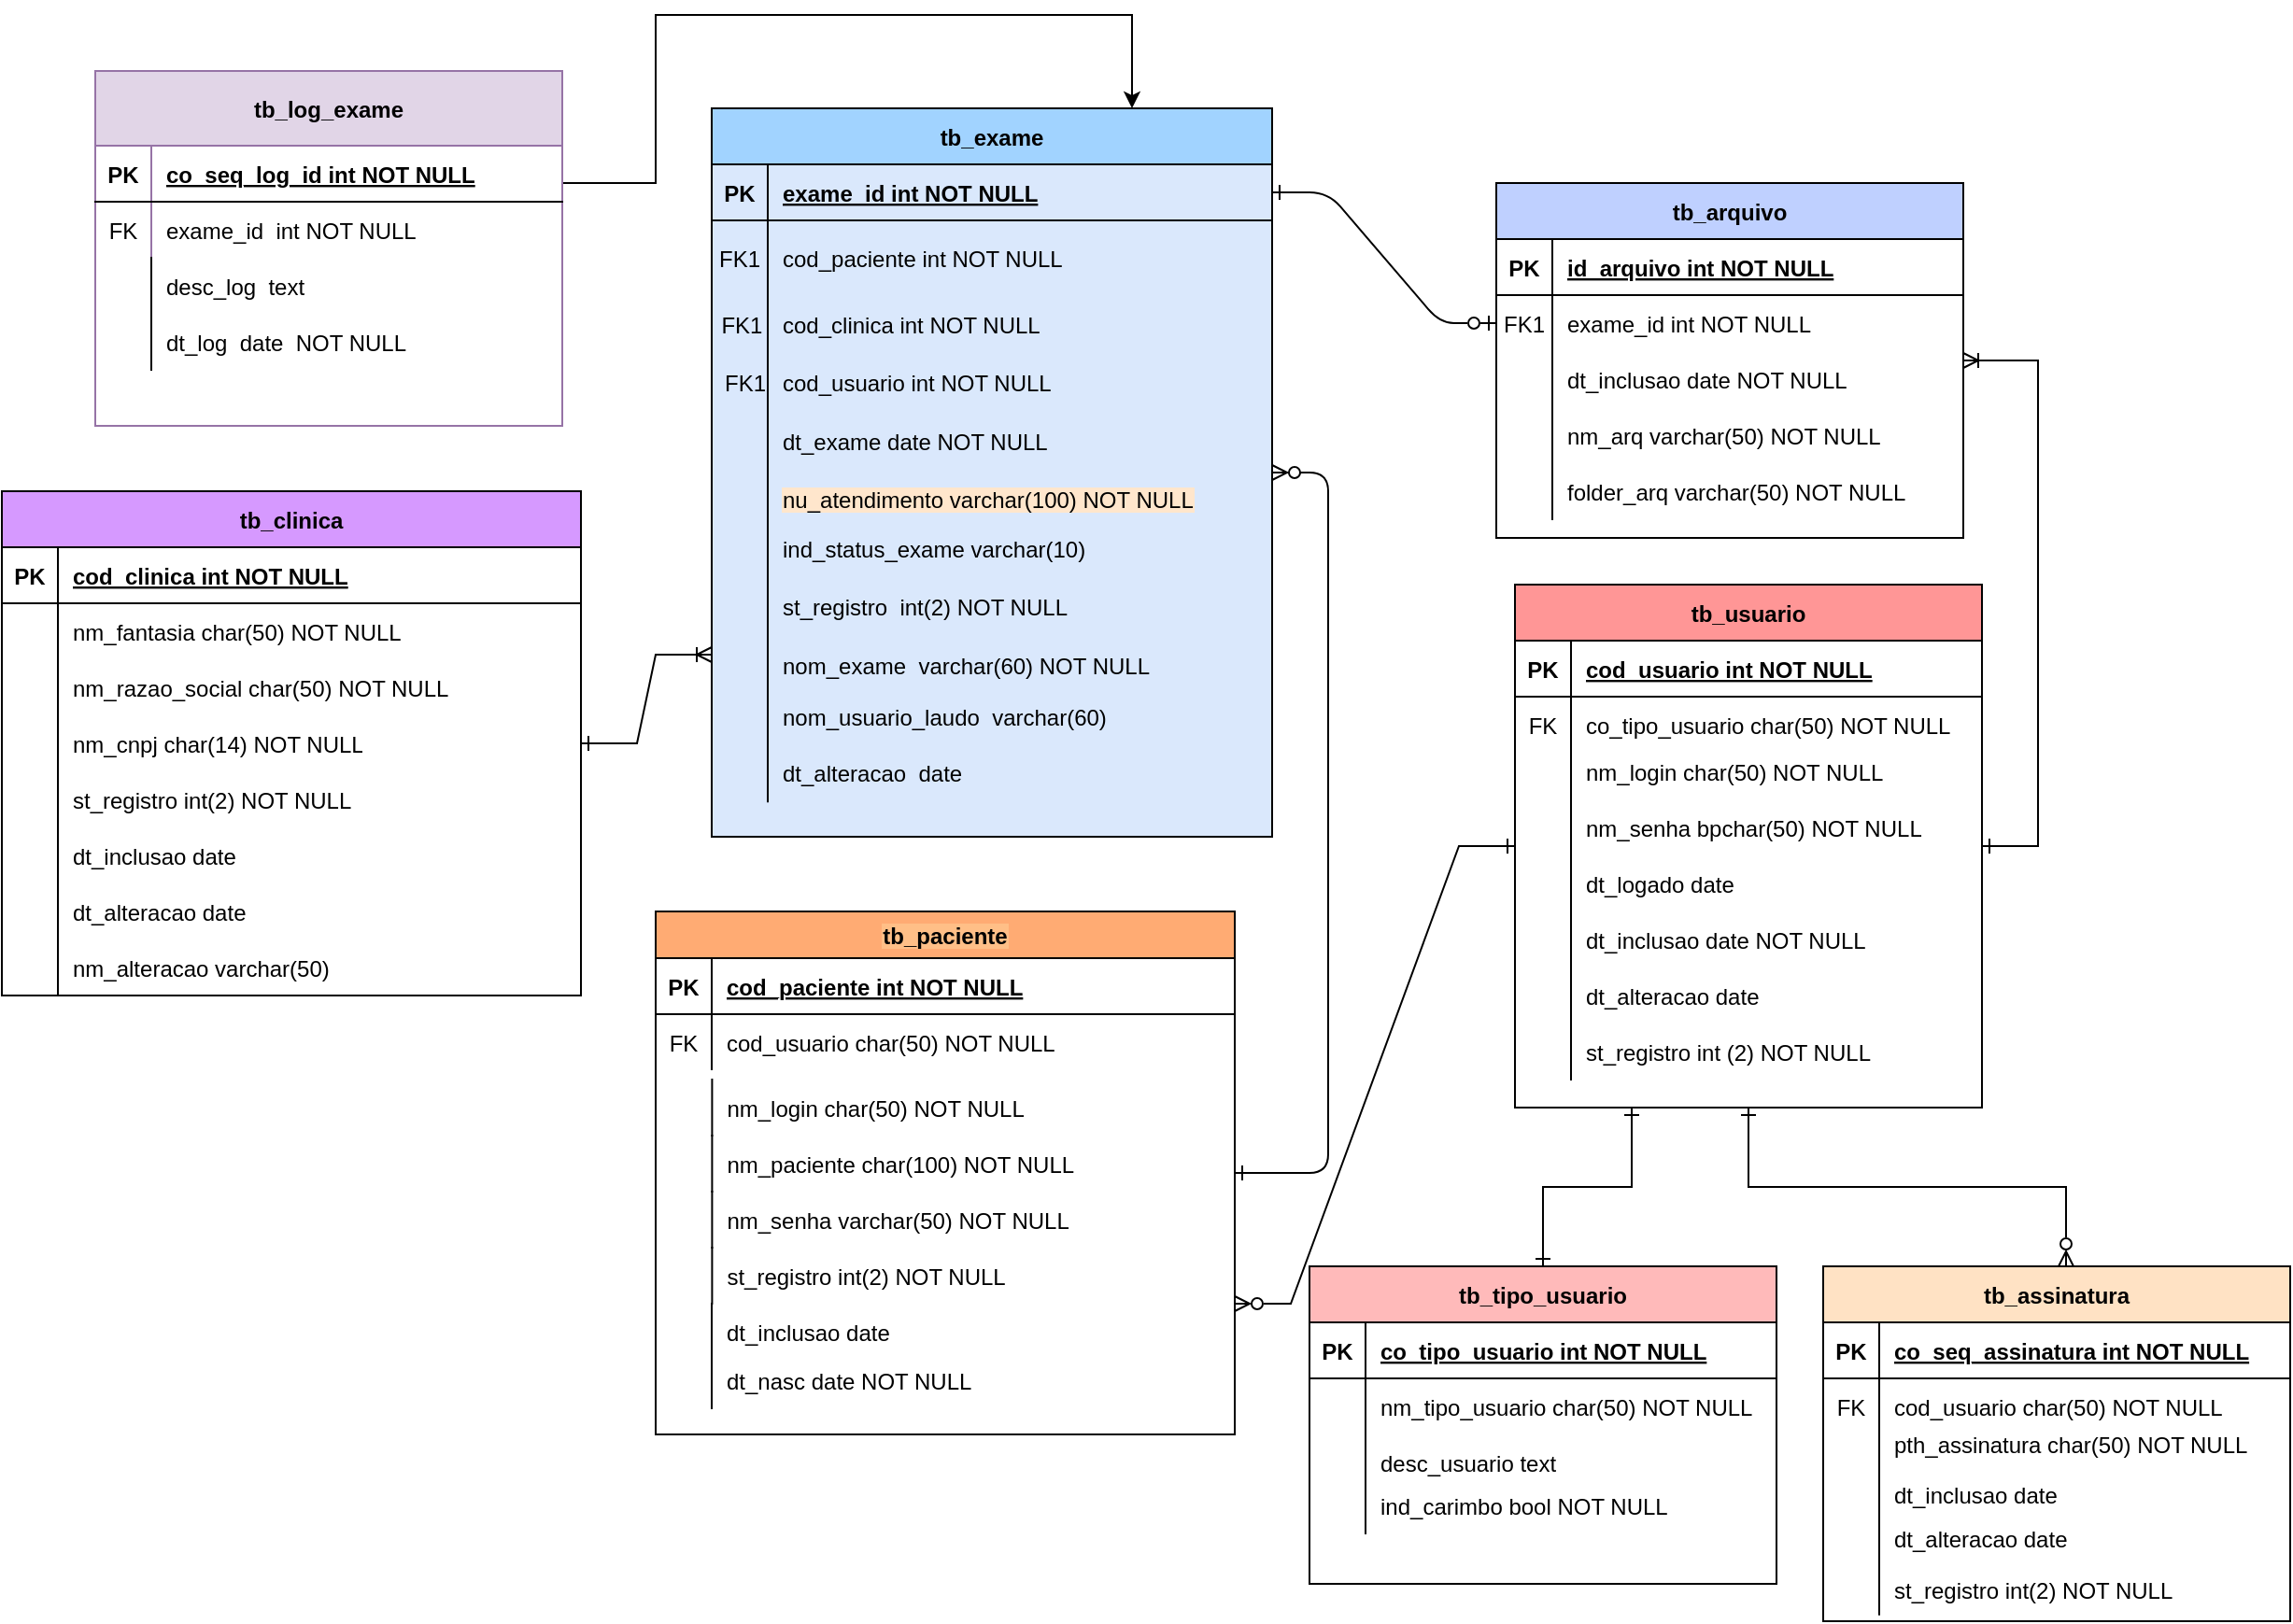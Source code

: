 <mxfile version="21.6.6" type="github">
  <diagram id="R2lEEEUBdFMjLlhIrx00" name="Page-1">
    <mxGraphModel dx="1645" dy="1602" grid="1" gridSize="10" guides="1" tooltips="1" connect="1" arrows="1" fold="1" page="1" pageScale="1" pageWidth="850" pageHeight="1100" math="0" shadow="0" extFonts="Permanent Marker^https://fonts.googleapis.com/css?family=Permanent+Marker">
      <root>
        <mxCell id="0" />
        <mxCell id="1" parent="0" />
        <mxCell id="C-vyLk0tnHw3VtMMgP7b-12" value="" style="edgeStyle=entityRelationEdgeStyle;endArrow=ERzeroToOne;startArrow=ERone;endFill=0;startFill=0;" parent="1" source="C-vyLk0tnHw3VtMMgP7b-3" target="C-vyLk0tnHw3VtMMgP7b-17" edge="1">
          <mxGeometry width="100" height="100" relative="1" as="geometry">
            <mxPoint x="400" y="180" as="sourcePoint" />
            <mxPoint x="460" y="205" as="targetPoint" />
          </mxGeometry>
        </mxCell>
        <mxCell id="cQwE3mgir7CWZ5x__9AR-60" style="edgeStyle=entityRelationEdgeStyle;rounded=0;orthogonalLoop=1;jettySize=auto;html=1;entryX=1;entryY=0.75;entryDx=0;entryDy=0;endArrow=ERzeroToMany;endFill=0;startArrow=ERone;startFill=0;" parent="1" source="cQwE3mgir7CWZ5x__9AR-1" target="C-vyLk0tnHw3VtMMgP7b-23" edge="1">
          <mxGeometry relative="1" as="geometry">
            <Array as="points">
              <mxPoint x="220" y="300" />
              <mxPoint x="240" y="300" />
            </Array>
          </mxGeometry>
        </mxCell>
        <mxCell id="cQwE3mgir7CWZ5x__9AR-61" style="edgeStyle=entityRelationEdgeStyle;rounded=0;orthogonalLoop=1;jettySize=auto;html=1;entryX=1;entryY=0.5;entryDx=0;entryDy=0;startArrow=ERone;startFill=0;endArrow=ERoneToMany;endFill=0;" parent="1" source="cQwE3mgir7CWZ5x__9AR-1" target="C-vyLk0tnHw3VtMMgP7b-13" edge="1">
          <mxGeometry relative="1" as="geometry" />
        </mxCell>
        <mxCell id="cQwE3mgir7CWZ5x__9AR-103" style="edgeStyle=orthogonalEdgeStyle;rounded=0;orthogonalLoop=1;jettySize=auto;html=1;entryX=0.52;entryY=0;entryDx=0;entryDy=0;entryPerimeter=0;endArrow=ERzeroToMany;endFill=0;targetPerimeterSpacing=-1;startArrow=ERone;startFill=0;" parent="1" source="cQwE3mgir7CWZ5x__9AR-1" target="cQwE3mgir7CWZ5x__9AR-52" edge="1">
          <mxGeometry relative="1" as="geometry" />
        </mxCell>
        <mxCell id="cQwE3mgir7CWZ5x__9AR-75" value="" style="group" parent="1" vertex="1" connectable="0">
          <mxGeometry x="-550" y="190" width="330" height="270" as="geometry" />
        </mxCell>
        <mxCell id="cQwE3mgir7CWZ5x__9AR-84" value="" style="group" parent="cQwE3mgir7CWZ5x__9AR-75" vertex="1" connectable="0">
          <mxGeometry y="-275" width="310" height="270" as="geometry" />
        </mxCell>
        <mxCell id="cQwE3mgir7CWZ5x__9AR-85" value="" style="group" parent="cQwE3mgir7CWZ5x__9AR-84" vertex="1" connectable="0">
          <mxGeometry width="310" height="270" as="geometry" />
        </mxCell>
        <mxCell id="cQwE3mgir7CWZ5x__9AR-38" value="tb_clinica" style="shape=table;startSize=30;container=1;collapsible=1;childLayout=tableLayout;fixedRows=1;rowLines=0;fontStyle=1;align=center;resizeLast=1;fillColor=#D699FF;" parent="cQwE3mgir7CWZ5x__9AR-85" vertex="1">
          <mxGeometry width="310" height="270" as="geometry" />
        </mxCell>
        <mxCell id="cQwE3mgir7CWZ5x__9AR-39" value="" style="shape=partialRectangle;collapsible=0;dropTarget=0;pointerEvents=0;fillColor=none;points=[[0,0.5],[1,0.5]];portConstraint=eastwest;top=0;left=0;right=0;bottom=1;" parent="cQwE3mgir7CWZ5x__9AR-38" vertex="1">
          <mxGeometry y="30" width="310" height="30" as="geometry" />
        </mxCell>
        <mxCell id="cQwE3mgir7CWZ5x__9AR-40" value="PK" style="shape=partialRectangle;overflow=hidden;connectable=0;fillColor=none;top=0;left=0;bottom=0;right=0;fontStyle=1;" parent="cQwE3mgir7CWZ5x__9AR-39" vertex="1">
          <mxGeometry width="30" height="30" as="geometry">
            <mxRectangle width="30" height="30" as="alternateBounds" />
          </mxGeometry>
        </mxCell>
        <mxCell id="cQwE3mgir7CWZ5x__9AR-41" value="cod_clinica int NOT NULL " style="shape=partialRectangle;overflow=hidden;connectable=0;fillColor=none;top=0;left=0;bottom=0;right=0;align=left;spacingLeft=6;fontStyle=5;" parent="cQwE3mgir7CWZ5x__9AR-39" vertex="1">
          <mxGeometry x="30" width="280" height="30" as="geometry">
            <mxRectangle width="280" height="30" as="alternateBounds" />
          </mxGeometry>
        </mxCell>
        <mxCell id="cQwE3mgir7CWZ5x__9AR-42" value="" style="shape=partialRectangle;collapsible=0;dropTarget=0;pointerEvents=0;fillColor=none;points=[[0,0.5],[1,0.5]];portConstraint=eastwest;top=0;left=0;right=0;bottom=0;" parent="cQwE3mgir7CWZ5x__9AR-38" vertex="1">
          <mxGeometry y="60" width="310" height="30" as="geometry" />
        </mxCell>
        <mxCell id="cQwE3mgir7CWZ5x__9AR-43" value="" style="shape=partialRectangle;overflow=hidden;connectable=0;fillColor=none;top=0;left=0;bottom=0;right=0;" parent="cQwE3mgir7CWZ5x__9AR-42" vertex="1">
          <mxGeometry width="30" height="30" as="geometry">
            <mxRectangle width="30" height="30" as="alternateBounds" />
          </mxGeometry>
        </mxCell>
        <mxCell id="cQwE3mgir7CWZ5x__9AR-44" value="nm_fantasia char(50) NOT NULL" style="shape=partialRectangle;overflow=hidden;connectable=0;fillColor=none;top=0;left=0;bottom=0;right=0;align=left;spacingLeft=6;" parent="cQwE3mgir7CWZ5x__9AR-42" vertex="1">
          <mxGeometry x="30" width="280" height="30" as="geometry">
            <mxRectangle width="280" height="30" as="alternateBounds" />
          </mxGeometry>
        </mxCell>
        <mxCell id="cQwE3mgir7CWZ5x__9AR-69" value="nm_razao_social char(50) NOT NULL" style="shape=partialRectangle;overflow=hidden;connectable=0;fillColor=none;top=0;left=1;bottom=0;right=0;align=left;spacingLeft=6;" parent="cQwE3mgir7CWZ5x__9AR-85" vertex="1">
          <mxGeometry x="30" y="90" width="230" height="30" as="geometry">
            <mxRectangle width="220" height="30" as="alternateBounds" />
          </mxGeometry>
        </mxCell>
        <mxCell id="cQwE3mgir7CWZ5x__9AR-70" value="nm_cnpj char(14) NOT NULL" style="shape=partialRectangle;overflow=hidden;connectable=0;fillColor=none;top=0;left=1;bottom=0;right=0;align=left;spacingLeft=6;" parent="cQwE3mgir7CWZ5x__9AR-85" vertex="1">
          <mxGeometry x="30" y="120" width="163.75" height="30" as="geometry">
            <mxRectangle width="220" height="30" as="alternateBounds" />
          </mxGeometry>
        </mxCell>
        <mxCell id="cQwE3mgir7CWZ5x__9AR-71" value="st_registro int(2) NOT NULL" style="shape=partialRectangle;overflow=hidden;connectable=0;fillColor=none;top=0;left=1;bottom=0;right=0;align=left;spacingLeft=6;" parent="cQwE3mgir7CWZ5x__9AR-85" vertex="1">
          <mxGeometry x="30" y="150" width="163.75" height="30" as="geometry">
            <mxRectangle width="220" height="30" as="alternateBounds" />
          </mxGeometry>
        </mxCell>
        <mxCell id="cQwE3mgir7CWZ5x__9AR-72" value="dt_inclusao date" style="shape=partialRectangle;overflow=hidden;connectable=0;fillColor=none;top=0;left=1;bottom=0;right=0;align=left;spacingLeft=6;" parent="cQwE3mgir7CWZ5x__9AR-85" vertex="1">
          <mxGeometry x="30" y="180" width="163.75" height="30" as="geometry">
            <mxRectangle width="220" height="30" as="alternateBounds" />
          </mxGeometry>
        </mxCell>
        <mxCell id="cQwE3mgir7CWZ5x__9AR-73" value="dt_alteracao date" style="shape=partialRectangle;overflow=hidden;connectable=0;fillColor=none;top=0;left=1;bottom=0;right=0;align=left;spacingLeft=6;" parent="cQwE3mgir7CWZ5x__9AR-85" vertex="1">
          <mxGeometry x="30" y="210" width="163.75" height="30" as="geometry">
            <mxRectangle width="220" height="30" as="alternateBounds" />
          </mxGeometry>
        </mxCell>
        <mxCell id="cQwE3mgir7CWZ5x__9AR-74" value="nm_alteracao varchar(50)" style="shape=partialRectangle;overflow=hidden;connectable=0;fillColor=none;top=0;left=1;bottom=0;right=0;align=left;spacingLeft=6;" parent="cQwE3mgir7CWZ5x__9AR-85" vertex="1">
          <mxGeometry x="30" y="240" width="163.75" height="30" as="geometry">
            <mxRectangle width="220" height="30" as="alternateBounds" />
          </mxGeometry>
        </mxCell>
        <mxCell id="cQwE3mgir7CWZ5x__9AR-78" value="" style="group" parent="1" vertex="1" connectable="0">
          <mxGeometry x="250" y="-250" width="250" height="190" as="geometry" />
        </mxCell>
        <mxCell id="C-vyLk0tnHw3VtMMgP7b-13" value="tb_arquivo" style="shape=table;startSize=30;container=1;collapsible=1;childLayout=tableLayout;fixedRows=1;rowLines=0;fontStyle=1;align=center;resizeLast=1;fillColor=#BFD0FF;" parent="cQwE3mgir7CWZ5x__9AR-78" vertex="1">
          <mxGeometry width="250" height="190" as="geometry" />
        </mxCell>
        <mxCell id="C-vyLk0tnHw3VtMMgP7b-14" value="" style="shape=partialRectangle;collapsible=0;dropTarget=0;pointerEvents=0;fillColor=none;points=[[0,0.5],[1,0.5]];portConstraint=eastwest;top=0;left=0;right=0;bottom=1;" parent="C-vyLk0tnHw3VtMMgP7b-13" vertex="1">
          <mxGeometry y="30" width="250" height="30" as="geometry" />
        </mxCell>
        <mxCell id="C-vyLk0tnHw3VtMMgP7b-15" value="PK" style="shape=partialRectangle;overflow=hidden;connectable=0;fillColor=none;top=0;left=0;bottom=0;right=0;fontStyle=1;" parent="C-vyLk0tnHw3VtMMgP7b-14" vertex="1">
          <mxGeometry width="30" height="30" as="geometry">
            <mxRectangle width="30" height="30" as="alternateBounds" />
          </mxGeometry>
        </mxCell>
        <mxCell id="C-vyLk0tnHw3VtMMgP7b-16" value="id_arquivo int NOT NULL " style="shape=partialRectangle;overflow=hidden;connectable=0;fillColor=none;top=0;left=0;bottom=0;right=0;align=left;spacingLeft=6;fontStyle=5;" parent="C-vyLk0tnHw3VtMMgP7b-14" vertex="1">
          <mxGeometry x="30" width="220" height="30" as="geometry">
            <mxRectangle width="220" height="30" as="alternateBounds" />
          </mxGeometry>
        </mxCell>
        <mxCell id="C-vyLk0tnHw3VtMMgP7b-17" value="" style="shape=partialRectangle;collapsible=0;dropTarget=0;pointerEvents=0;fillColor=none;points=[[0,0.5],[1,0.5]];portConstraint=eastwest;top=0;left=0;right=0;bottom=0;" parent="C-vyLk0tnHw3VtMMgP7b-13" vertex="1">
          <mxGeometry y="60" width="250" height="30" as="geometry" />
        </mxCell>
        <mxCell id="C-vyLk0tnHw3VtMMgP7b-18" value="FK1" style="shape=partialRectangle;overflow=hidden;connectable=0;fillColor=none;top=0;left=0;bottom=0;right=0;" parent="C-vyLk0tnHw3VtMMgP7b-17" vertex="1">
          <mxGeometry width="30" height="30" as="geometry">
            <mxRectangle width="30" height="30" as="alternateBounds" />
          </mxGeometry>
        </mxCell>
        <mxCell id="C-vyLk0tnHw3VtMMgP7b-19" value="exame_id int NOT NULL" style="shape=partialRectangle;overflow=hidden;connectable=0;fillColor=none;top=0;left=0;bottom=0;right=0;align=left;spacingLeft=6;" parent="C-vyLk0tnHw3VtMMgP7b-17" vertex="1">
          <mxGeometry x="30" width="220" height="30" as="geometry">
            <mxRectangle width="220" height="30" as="alternateBounds" />
          </mxGeometry>
        </mxCell>
        <mxCell id="C-vyLk0tnHw3VtMMgP7b-20" value="" style="shape=partialRectangle;collapsible=0;dropTarget=0;pointerEvents=0;fillColor=none;points=[[0,0.5],[1,0.5]];portConstraint=eastwest;top=0;left=0;right=0;bottom=0;" parent="C-vyLk0tnHw3VtMMgP7b-13" vertex="1">
          <mxGeometry y="90" width="250" height="30" as="geometry" />
        </mxCell>
        <mxCell id="C-vyLk0tnHw3VtMMgP7b-21" value="" style="shape=partialRectangle;overflow=hidden;connectable=0;fillColor=none;top=0;left=0;bottom=0;right=0;" parent="C-vyLk0tnHw3VtMMgP7b-20" vertex="1">
          <mxGeometry width="30" height="30" as="geometry">
            <mxRectangle width="30" height="30" as="alternateBounds" />
          </mxGeometry>
        </mxCell>
        <mxCell id="C-vyLk0tnHw3VtMMgP7b-22" value="dt_inclusao date NOT NULL" style="shape=partialRectangle;overflow=hidden;connectable=0;fillColor=none;top=0;left=0;bottom=0;right=0;align=left;spacingLeft=6;" parent="C-vyLk0tnHw3VtMMgP7b-20" vertex="1">
          <mxGeometry x="30" width="220" height="30" as="geometry">
            <mxRectangle width="220" height="30" as="alternateBounds" />
          </mxGeometry>
        </mxCell>
        <mxCell id="cQwE3mgir7CWZ5x__9AR-76" value="nm_arq varchar(50) NOT NULL" style="shape=partialRectangle;overflow=hidden;connectable=0;fillColor=none;top=0;left=1;bottom=0;right=0;align=left;spacingLeft=6;" parent="cQwE3mgir7CWZ5x__9AR-78" vertex="1">
          <mxGeometry x="30" y="120" width="220" height="30" as="geometry">
            <mxRectangle width="220" height="30" as="alternateBounds" />
          </mxGeometry>
        </mxCell>
        <mxCell id="cQwE3mgir7CWZ5x__9AR-77" value="folder_arq varchar(50) NOT NULL" style="shape=partialRectangle;overflow=hidden;connectable=0;fillColor=none;top=0;left=1;bottom=0;right=0;align=left;spacingLeft=6;" parent="cQwE3mgir7CWZ5x__9AR-78" vertex="1">
          <mxGeometry x="30" y="150" width="220" height="30" as="geometry">
            <mxRectangle width="220" height="30" as="alternateBounds" />
          </mxGeometry>
        </mxCell>
        <mxCell id="cQwE3mgir7CWZ5x__9AR-79" style="edgeStyle=entityRelationEdgeStyle;rounded=0;orthogonalLoop=1;jettySize=auto;html=1;entryX=0;entryY=0.75;entryDx=0;entryDy=0;startArrow=ERone;startFill=0;endArrow=ERoneToMany;endFill=0;" parent="1" source="cQwE3mgir7CWZ5x__9AR-38" target="C-vyLk0tnHw3VtMMgP7b-2" edge="1">
          <mxGeometry relative="1" as="geometry" />
        </mxCell>
        <mxCell id="cQwE3mgir7CWZ5x__9AR-104" value="" style="group" parent="1" vertex="1" connectable="0">
          <mxGeometry x="425" y="330" width="250" height="190" as="geometry" />
        </mxCell>
        <mxCell id="cQwE3mgir7CWZ5x__9AR-52" value="tb_assinatura" style="shape=table;startSize=30;container=1;collapsible=1;childLayout=tableLayout;fixedRows=1;rowLines=0;fontStyle=1;align=center;resizeLast=1;fillColor=#FFE2C4;" parent="cQwE3mgir7CWZ5x__9AR-104" vertex="1">
          <mxGeometry width="250" height="190" as="geometry" />
        </mxCell>
        <mxCell id="cQwE3mgir7CWZ5x__9AR-53" value="" style="shape=partialRectangle;collapsible=0;dropTarget=0;pointerEvents=0;fillColor=none;points=[[0,0.5],[1,0.5]];portConstraint=eastwest;top=0;left=0;right=0;bottom=1;" parent="cQwE3mgir7CWZ5x__9AR-52" vertex="1">
          <mxGeometry y="30" width="250" height="30" as="geometry" />
        </mxCell>
        <mxCell id="cQwE3mgir7CWZ5x__9AR-54" value="PK" style="shape=partialRectangle;overflow=hidden;connectable=0;fillColor=none;top=0;left=0;bottom=0;right=0;fontStyle=1;" parent="cQwE3mgir7CWZ5x__9AR-53" vertex="1">
          <mxGeometry width="30" height="30" as="geometry">
            <mxRectangle width="30" height="30" as="alternateBounds" />
          </mxGeometry>
        </mxCell>
        <mxCell id="cQwE3mgir7CWZ5x__9AR-55" value="co_seq_assinatura int NOT NULL " style="shape=partialRectangle;overflow=hidden;connectable=0;fillColor=none;top=0;left=0;bottom=0;right=0;align=left;spacingLeft=6;fontStyle=5;" parent="cQwE3mgir7CWZ5x__9AR-53" vertex="1">
          <mxGeometry x="30" width="220" height="30" as="geometry">
            <mxRectangle width="220" height="30" as="alternateBounds" />
          </mxGeometry>
        </mxCell>
        <mxCell id="cQwE3mgir7CWZ5x__9AR-56" value="" style="shape=partialRectangle;collapsible=0;dropTarget=0;pointerEvents=0;fillColor=none;points=[[0,0.5],[1,0.5]];portConstraint=eastwest;top=0;left=0;right=0;bottom=0;" parent="cQwE3mgir7CWZ5x__9AR-52" vertex="1">
          <mxGeometry y="60" width="250" height="30" as="geometry" />
        </mxCell>
        <mxCell id="cQwE3mgir7CWZ5x__9AR-57" value="FK" style="shape=partialRectangle;overflow=hidden;connectable=0;fillColor=none;top=0;left=0;bottom=0;right=0;" parent="cQwE3mgir7CWZ5x__9AR-56" vertex="1">
          <mxGeometry width="30" height="30" as="geometry">
            <mxRectangle width="30" height="30" as="alternateBounds" />
          </mxGeometry>
        </mxCell>
        <mxCell id="cQwE3mgir7CWZ5x__9AR-58" value="cod_usuario char(50) NOT NULL" style="shape=partialRectangle;overflow=hidden;connectable=0;fillColor=none;top=0;left=0;bottom=0;right=0;align=left;spacingLeft=6;" parent="cQwE3mgir7CWZ5x__9AR-56" vertex="1">
          <mxGeometry x="30" width="220" height="30" as="geometry">
            <mxRectangle width="220" height="30" as="alternateBounds" />
          </mxGeometry>
        </mxCell>
        <mxCell id="cQwE3mgir7CWZ5x__9AR-99" value="pth_assinatura char(50) NOT NULL" style="shape=partialRectangle;overflow=hidden;connectable=0;fillColor=none;top=0;left=1;bottom=0;right=0;align=left;spacingLeft=6;" parent="cQwE3mgir7CWZ5x__9AR-104" vertex="1">
          <mxGeometry x="30" y="81.429" width="220" height="27.143" as="geometry">
            <mxRectangle width="220" height="30" as="alternateBounds" />
          </mxGeometry>
        </mxCell>
        <mxCell id="cQwE3mgir7CWZ5x__9AR-100" value="dt_inclusao date" style="shape=partialRectangle;overflow=hidden;connectable=0;fillColor=none;top=0;left=1;bottom=0;right=0;align=left;spacingLeft=6;" parent="cQwE3mgir7CWZ5x__9AR-104" vertex="1">
          <mxGeometry x="30" y="108.571" width="220" height="27.143" as="geometry">
            <mxRectangle width="220" height="30" as="alternateBounds" />
          </mxGeometry>
        </mxCell>
        <mxCell id="cQwE3mgir7CWZ5x__9AR-101" value="dt_alteracao date" style="shape=partialRectangle;overflow=hidden;connectable=0;fillColor=none;top=0;left=1;bottom=0;right=0;align=left;spacingLeft=6;" parent="cQwE3mgir7CWZ5x__9AR-104" vertex="1">
          <mxGeometry x="30" y="132.095" width="220" height="27.143" as="geometry">
            <mxRectangle width="220" height="30" as="alternateBounds" />
          </mxGeometry>
        </mxCell>
        <mxCell id="cQwE3mgir7CWZ5x__9AR-102" value="st_registro int(2) NOT NULL" style="shape=partialRectangle;overflow=hidden;connectable=0;fillColor=none;top=0;left=1;bottom=0;right=0;align=left;spacingLeft=6;" parent="cQwE3mgir7CWZ5x__9AR-104" vertex="1">
          <mxGeometry x="30" y="159.238" width="220" height="27.143" as="geometry">
            <mxRectangle width="220" height="30" as="alternateBounds" />
          </mxGeometry>
        </mxCell>
        <mxCell id="cQwE3mgir7CWZ5x__9AR-107" value="" style="group" parent="1" vertex="1" connectable="0">
          <mxGeometry x="150" y="330" width="250" height="170" as="geometry" />
        </mxCell>
        <mxCell id="cQwE3mgir7CWZ5x__9AR-8" value="tb_tipo_usuario" style="shape=table;startSize=30;container=1;collapsible=1;childLayout=tableLayout;fixedRows=1;rowLines=0;fontStyle=1;align=center;resizeLast=1;fillColor=#FFBABA;" parent="cQwE3mgir7CWZ5x__9AR-107" vertex="1">
          <mxGeometry width="250" height="170" as="geometry" />
        </mxCell>
        <mxCell id="cQwE3mgir7CWZ5x__9AR-9" value="" style="shape=partialRectangle;collapsible=0;dropTarget=0;pointerEvents=0;fillColor=none;points=[[0,0.5],[1,0.5]];portConstraint=eastwest;top=0;left=0;right=0;bottom=1;" parent="cQwE3mgir7CWZ5x__9AR-8" vertex="1">
          <mxGeometry y="30" width="250" height="30" as="geometry" />
        </mxCell>
        <mxCell id="cQwE3mgir7CWZ5x__9AR-10" value="PK" style="shape=partialRectangle;overflow=hidden;connectable=0;fillColor=none;top=0;left=0;bottom=0;right=0;fontStyle=1;" parent="cQwE3mgir7CWZ5x__9AR-9" vertex="1">
          <mxGeometry width="30" height="30" as="geometry">
            <mxRectangle width="30" height="30" as="alternateBounds" />
          </mxGeometry>
        </mxCell>
        <mxCell id="cQwE3mgir7CWZ5x__9AR-11" value="co_tipo_usuario int NOT NULL " style="shape=partialRectangle;overflow=hidden;connectable=0;fillColor=none;top=0;left=0;bottom=0;right=0;align=left;spacingLeft=6;fontStyle=5;" parent="cQwE3mgir7CWZ5x__9AR-9" vertex="1">
          <mxGeometry x="30" width="220" height="30" as="geometry">
            <mxRectangle width="220" height="30" as="alternateBounds" />
          </mxGeometry>
        </mxCell>
        <mxCell id="cQwE3mgir7CWZ5x__9AR-12" value="" style="shape=partialRectangle;collapsible=0;dropTarget=0;pointerEvents=0;fillColor=none;points=[[0,0.5],[1,0.5]];portConstraint=eastwest;top=0;left=0;right=0;bottom=0;" parent="cQwE3mgir7CWZ5x__9AR-8" vertex="1">
          <mxGeometry y="60" width="250" height="30" as="geometry" />
        </mxCell>
        <mxCell id="cQwE3mgir7CWZ5x__9AR-13" value="" style="shape=partialRectangle;overflow=hidden;connectable=0;fillColor=none;top=0;left=0;bottom=0;right=0;" parent="cQwE3mgir7CWZ5x__9AR-12" vertex="1">
          <mxGeometry width="30" height="30" as="geometry">
            <mxRectangle width="30" height="30" as="alternateBounds" />
          </mxGeometry>
        </mxCell>
        <mxCell id="cQwE3mgir7CWZ5x__9AR-14" value="nm_tipo_usuario char(50) NOT NULL" style="shape=partialRectangle;overflow=hidden;connectable=0;fillColor=none;top=0;left=0;bottom=0;right=0;align=left;spacingLeft=6;" parent="cQwE3mgir7CWZ5x__9AR-12" vertex="1">
          <mxGeometry x="30" width="220" height="30" as="geometry">
            <mxRectangle width="220" height="30" as="alternateBounds" />
          </mxGeometry>
        </mxCell>
        <mxCell id="cQwE3mgir7CWZ5x__9AR-105" value="desc_usuario text" style="shape=partialRectangle;overflow=hidden;connectable=0;fillColor=none;top=0;left=1;bottom=0;right=0;align=left;spacingLeft=6;" parent="cQwE3mgir7CWZ5x__9AR-107" vertex="1">
          <mxGeometry x="30" y="90" width="220" height="30" as="geometry">
            <mxRectangle width="220" height="30" as="alternateBounds" />
          </mxGeometry>
        </mxCell>
        <mxCell id="cQwE3mgir7CWZ5x__9AR-106" value="ind_carimbo bool NOT NULL" style="shape=partialRectangle;overflow=hidden;connectable=0;fillColor=none;top=0;left=1;bottom=0;right=0;align=left;spacingLeft=6;" parent="cQwE3mgir7CWZ5x__9AR-107" vertex="1">
          <mxGeometry x="30" y="113" width="220" height="30" as="geometry">
            <mxRectangle width="220" height="30" as="alternateBounds" />
          </mxGeometry>
        </mxCell>
        <mxCell id="cQwE3mgir7CWZ5x__9AR-108" style="edgeStyle=orthogonalEdgeStyle;rounded=0;orthogonalLoop=1;jettySize=auto;html=1;entryX=0.25;entryY=1;entryDx=0;entryDy=0;startArrow=ERone;startFill=0;endArrow=ERone;endFill=0;" parent="1" source="cQwE3mgir7CWZ5x__9AR-8" target="cQwE3mgir7CWZ5x__9AR-1" edge="1">
          <mxGeometry relative="1" as="geometry" />
        </mxCell>
        <mxCell id="C-vyLk0tnHw3VtMMgP7b-1" value="" style="edgeStyle=entityRelationEdgeStyle;endArrow=ERzeroToMany;startArrow=ERone;endFill=1;startFill=0;" parent="1" source="C-vyLk0tnHw3VtMMgP7b-23" target="C-vyLk0tnHw3VtMMgP7b-2" edge="1">
          <mxGeometry width="100" height="100" relative="1" as="geometry">
            <mxPoint x="-140" y="561" as="sourcePoint" />
            <mxPoint x="50" y="180" as="targetPoint" />
            <Array as="points">
              <mxPoint x="240" y="180" />
              <mxPoint x="240" y="90" />
              <mxPoint x="220" y="110" />
              <mxPoint x="200" y="170" />
            </Array>
          </mxGeometry>
        </mxCell>
        <mxCell id="cQwE3mgir7CWZ5x__9AR-86" value="" style="group;fillColor=default;" parent="1" vertex="1" connectable="0">
          <mxGeometry x="-200" y="140" width="310" height="280" as="geometry" />
        </mxCell>
        <mxCell id="cQwE3mgir7CWZ5x__9AR-94" value="" style="group" parent="cQwE3mgir7CWZ5x__9AR-86" vertex="1" connectable="0">
          <mxGeometry width="310" height="280" as="geometry" />
        </mxCell>
        <mxCell id="C-vyLk0tnHw3VtMMgP7b-23" value="tb_paciente" style="shape=table;startSize=25;container=1;collapsible=1;childLayout=tableLayout;fixedRows=1;rowLines=0;fontStyle=1;align=center;resizeLast=1;labelBackgroundColor=#FFBF87;fillColor=#FFAB73;" parent="cQwE3mgir7CWZ5x__9AR-94" vertex="1">
          <mxGeometry width="310" height="280" as="geometry" />
        </mxCell>
        <mxCell id="C-vyLk0tnHw3VtMMgP7b-24" value="" style="shape=partialRectangle;collapsible=0;dropTarget=0;pointerEvents=0;fillColor=none;points=[[0,0.5],[1,0.5]];portConstraint=eastwest;top=0;left=0;right=0;bottom=1;" parent="C-vyLk0tnHw3VtMMgP7b-23" vertex="1">
          <mxGeometry y="25" width="310" height="30" as="geometry" />
        </mxCell>
        <mxCell id="C-vyLk0tnHw3VtMMgP7b-25" value="PK" style="shape=partialRectangle;overflow=hidden;connectable=0;fillColor=none;top=0;left=0;bottom=0;right=0;fontStyle=1;" parent="C-vyLk0tnHw3VtMMgP7b-24" vertex="1">
          <mxGeometry width="30" height="30" as="geometry">
            <mxRectangle width="30" height="30" as="alternateBounds" />
          </mxGeometry>
        </mxCell>
        <mxCell id="C-vyLk0tnHw3VtMMgP7b-26" value="cod_paciente int NOT NULL " style="shape=partialRectangle;overflow=hidden;connectable=0;fillColor=none;top=0;left=0;bottom=0;right=0;align=left;spacingLeft=6;fontStyle=5;" parent="C-vyLk0tnHw3VtMMgP7b-24" vertex="1">
          <mxGeometry x="30" width="280" height="30" as="geometry">
            <mxRectangle width="280" height="30" as="alternateBounds" />
          </mxGeometry>
        </mxCell>
        <mxCell id="C-vyLk0tnHw3VtMMgP7b-27" value="" style="shape=partialRectangle;collapsible=0;dropTarget=0;pointerEvents=0;fillColor=none;points=[[0,0.5],[1,0.5]];portConstraint=eastwest;top=0;left=0;right=0;bottom=0;" parent="C-vyLk0tnHw3VtMMgP7b-23" vertex="1">
          <mxGeometry y="55" width="310" height="30" as="geometry" />
        </mxCell>
        <mxCell id="C-vyLk0tnHw3VtMMgP7b-28" value="FK" style="shape=partialRectangle;overflow=hidden;connectable=0;fillColor=none;top=0;left=0;bottom=0;right=0;" parent="C-vyLk0tnHw3VtMMgP7b-27" vertex="1">
          <mxGeometry width="30" height="30" as="geometry">
            <mxRectangle width="30" height="30" as="alternateBounds" />
          </mxGeometry>
        </mxCell>
        <mxCell id="C-vyLk0tnHw3VtMMgP7b-29" value="cod_usuario char(50) NOT NULL" style="shape=partialRectangle;overflow=hidden;connectable=0;fillColor=none;top=0;left=0;bottom=0;right=0;align=left;spacingLeft=6;" parent="C-vyLk0tnHw3VtMMgP7b-27" vertex="1">
          <mxGeometry x="30" width="280" height="30" as="geometry">
            <mxRectangle width="280" height="30" as="alternateBounds" />
          </mxGeometry>
        </mxCell>
        <mxCell id="cQwE3mgir7CWZ5x__9AR-80" value="" style="group" parent="cQwE3mgir7CWZ5x__9AR-94" vertex="1" connectable="0">
          <mxGeometry x="30.2" y="90" width="250.8" height="60" as="geometry" />
        </mxCell>
        <mxCell id="cQwE3mgir7CWZ5x__9AR-67" value="nm_login char(50) NOT NULL" style="shape=partialRectangle;overflow=hidden;connectable=0;fillColor=none;top=0;left=1;bottom=0;right=0;align=left;spacingLeft=6;" parent="cQwE3mgir7CWZ5x__9AR-80" vertex="1">
          <mxGeometry width="250.8" height="30" as="geometry">
            <mxRectangle width="220" height="30" as="alternateBounds" />
          </mxGeometry>
        </mxCell>
        <mxCell id="cQwE3mgir7CWZ5x__9AR-68" value="nm_paciente char(100) NOT NULL" style="shape=partialRectangle;overflow=hidden;connectable=0;fillColor=none;top=0;left=1;bottom=0;right=0;align=left;spacingLeft=6;" parent="cQwE3mgir7CWZ5x__9AR-80" vertex="1">
          <mxGeometry y="30" width="250.8" height="30" as="geometry">
            <mxRectangle width="220" height="30" as="alternateBounds" />
          </mxGeometry>
        </mxCell>
        <mxCell id="cQwE3mgir7CWZ5x__9AR-87" value="" style="group" parent="cQwE3mgir7CWZ5x__9AR-94" vertex="1" connectable="0">
          <mxGeometry x="30.2" y="150" width="250.8" height="60" as="geometry" />
        </mxCell>
        <mxCell id="cQwE3mgir7CWZ5x__9AR-88" value="nm_senha varchar(50) NOT NULL" style="shape=partialRectangle;overflow=hidden;connectable=0;fillColor=none;top=0;left=1;bottom=0;right=0;align=left;spacingLeft=6;" parent="cQwE3mgir7CWZ5x__9AR-87" vertex="1">
          <mxGeometry width="250.8" height="30" as="geometry">
            <mxRectangle width="220" height="30" as="alternateBounds" />
          </mxGeometry>
        </mxCell>
        <mxCell id="cQwE3mgir7CWZ5x__9AR-89" value="st_registro int(2) NOT NULL" style="shape=partialRectangle;overflow=hidden;connectable=0;fillColor=none;top=0;left=1;bottom=0;right=0;align=left;spacingLeft=6;" parent="cQwE3mgir7CWZ5x__9AR-87" vertex="1">
          <mxGeometry y="30" width="250.8" height="30" as="geometry">
            <mxRectangle width="220" height="30" as="alternateBounds" />
          </mxGeometry>
        </mxCell>
        <mxCell id="cQwE3mgir7CWZ5x__9AR-91" value="dt_inclusao date " style="shape=partialRectangle;overflow=hidden;connectable=0;fillColor=none;top=0;left=1;bottom=0;right=0;align=left;spacingLeft=6;" parent="cQwE3mgir7CWZ5x__9AR-94" vertex="1">
          <mxGeometry x="30" y="210" width="280" height="30" as="geometry">
            <mxRectangle width="220" height="30" as="alternateBounds" />
          </mxGeometry>
        </mxCell>
        <mxCell id="cQwE3mgir7CWZ5x__9AR-93" value="dt_nasc date NOT NULL " style="shape=partialRectangle;overflow=hidden;connectable=0;fillColor=none;top=0;left=1;bottom=0;right=0;align=left;spacingLeft=6;" parent="cQwE3mgir7CWZ5x__9AR-94" vertex="1">
          <mxGeometry x="30" y="236" width="280" height="30" as="geometry">
            <mxRectangle width="220" height="30" as="alternateBounds" />
          </mxGeometry>
        </mxCell>
        <mxCell id="cQwE3mgir7CWZ5x__9AR-90" value="" style="group" parent="1" vertex="1" connectable="0">
          <mxGeometry x="-170" y="-220" width="300" height="330" as="geometry" />
        </mxCell>
        <mxCell id="cQwE3mgir7CWZ5x__9AR-29" value="" style="group" parent="cQwE3mgir7CWZ5x__9AR-90" vertex="1" connectable="0">
          <mxGeometry y="-10" width="300" height="330" as="geometry" />
        </mxCell>
        <mxCell id="cQwE3mgir7CWZ5x__9AR-96" value="" style="shape=partialRectangle;overflow=hidden;connectable=0;fillColor=none;top=0;left=0;bottom=0;right=0;" parent="cQwE3mgir7CWZ5x__9AR-29" vertex="1">
          <mxGeometry x="5" y="228.462" width="31.2" height="31.154" as="geometry">
            <mxRectangle width="30" height="30" as="alternateBounds" />
          </mxGeometry>
        </mxCell>
        <mxCell id="CU1HcTIQ9q6cjT91UXRj-4" value="" style="group;fillColor=#dae8fc;strokeColor=#B3BFFF;" vertex="1" connectable="0" parent="cQwE3mgir7CWZ5x__9AR-29">
          <mxGeometry y="-60" width="300" height="390" as="geometry" />
        </mxCell>
        <mxCell id="C-vyLk0tnHw3VtMMgP7b-2" value="tb_exame" style="shape=table;startSize=30;container=1;collapsible=1;childLayout=tableLayout;fixedRows=1;rowLines=0;fontStyle=1;align=center;resizeLast=1;fillColor=#A1D3FF;" parent="CU1HcTIQ9q6cjT91UXRj-4" vertex="1">
          <mxGeometry width="300" height="390" as="geometry" />
        </mxCell>
        <mxCell id="C-vyLk0tnHw3VtMMgP7b-3" value="" style="shape=partialRectangle;collapsible=0;dropTarget=0;pointerEvents=0;fillColor=none;points=[[0,0.5],[1,0.5]];portConstraint=eastwest;top=0;left=0;right=0;bottom=1;" parent="C-vyLk0tnHw3VtMMgP7b-2" vertex="1">
          <mxGeometry y="30" width="300" height="30" as="geometry" />
        </mxCell>
        <mxCell id="C-vyLk0tnHw3VtMMgP7b-4" value="PK" style="shape=partialRectangle;overflow=hidden;connectable=0;fillColor=none;top=0;left=0;bottom=0;right=0;fontStyle=1;" parent="C-vyLk0tnHw3VtMMgP7b-3" vertex="1">
          <mxGeometry width="30" height="30" as="geometry">
            <mxRectangle width="30" height="30" as="alternateBounds" />
          </mxGeometry>
        </mxCell>
        <mxCell id="C-vyLk0tnHw3VtMMgP7b-5" value="exame_id int NOT NULL " style="shape=partialRectangle;overflow=hidden;connectable=0;fillColor=none;top=0;left=0;bottom=0;right=0;align=left;spacingLeft=6;fontStyle=5;" parent="C-vyLk0tnHw3VtMMgP7b-3" vertex="1">
          <mxGeometry x="30" width="270" height="30" as="geometry">
            <mxRectangle width="270" height="30" as="alternateBounds" />
          </mxGeometry>
        </mxCell>
        <mxCell id="C-vyLk0tnHw3VtMMgP7b-6" value="" style="shape=partialRectangle;collapsible=0;dropTarget=0;pointerEvents=0;fillColor=none;points=[[0,0.5],[1,0.5]];portConstraint=eastwest;top=0;left=0;right=0;bottom=0;" parent="C-vyLk0tnHw3VtMMgP7b-2" vertex="1">
          <mxGeometry y="60" width="300" height="40" as="geometry" />
        </mxCell>
        <mxCell id="C-vyLk0tnHw3VtMMgP7b-7" value="FK1" style="shape=partialRectangle;overflow=hidden;connectable=0;fillColor=none;top=0;left=0;bottom=0;right=0;" parent="C-vyLk0tnHw3VtMMgP7b-6" vertex="1">
          <mxGeometry width="30" height="40" as="geometry">
            <mxRectangle width="30" height="40" as="alternateBounds" />
          </mxGeometry>
        </mxCell>
        <mxCell id="C-vyLk0tnHw3VtMMgP7b-8" value="cod_paciente int NOT NULL" style="shape=partialRectangle;overflow=hidden;connectable=0;fillColor=none;top=0;left=0;bottom=0;right=0;align=left;spacingLeft=6;" parent="C-vyLk0tnHw3VtMMgP7b-6" vertex="1">
          <mxGeometry x="30" width="270" height="40" as="geometry">
            <mxRectangle width="270" height="40" as="alternateBounds" />
          </mxGeometry>
        </mxCell>
        <mxCell id="C-vyLk0tnHw3VtMMgP7b-9" value="" style="shape=partialRectangle;collapsible=0;dropTarget=0;pointerEvents=0;fillColor=none;points=[[0,0.5],[1,0.5]];portConstraint=eastwest;top=0;left=0;right=0;bottom=0;" parent="C-vyLk0tnHw3VtMMgP7b-2" vertex="1">
          <mxGeometry y="100" width="300" height="30" as="geometry" />
        </mxCell>
        <mxCell id="C-vyLk0tnHw3VtMMgP7b-10" value="" style="shape=partialRectangle;overflow=hidden;connectable=0;fillColor=none;top=0;left=0;bottom=0;right=0;" parent="C-vyLk0tnHw3VtMMgP7b-9" vertex="1">
          <mxGeometry width="300" height="30" as="geometry">
            <mxRectangle width="300" height="30" as="alternateBounds" />
          </mxGeometry>
        </mxCell>
        <mxCell id="cQwE3mgir7CWZ5x__9AR-97" value="ind_status_exame varchar(10)" style="shape=partialRectangle;overflow=hidden;connectable=0;fillColor=none;top=0;left=1;bottom=0;right=0;align=left;spacingLeft=6;" parent="CU1HcTIQ9q6cjT91UXRj-4" vertex="1">
          <mxGeometry x="30" y="219.999" width="230" height="31.154" as="geometry">
            <mxRectangle width="220" height="30" as="alternateBounds" />
          </mxGeometry>
        </mxCell>
        <mxCell id="cQwE3mgir7CWZ5x__9AR-121" value="st_registro  int(2) NOT NULL" style="shape=partialRectangle;overflow=hidden;connectable=0;fillColor=none;top=0;left=1;bottom=0;right=0;align=left;spacingLeft=6;" parent="CU1HcTIQ9q6cjT91UXRj-4" vertex="1">
          <mxGeometry x="30" y="251.149" width="230" height="31.154" as="geometry">
            <mxRectangle width="220" height="30" as="alternateBounds" />
          </mxGeometry>
        </mxCell>
        <mxCell id="cQwE3mgir7CWZ5x__9AR-28" value="" style="group" parent="CU1HcTIQ9q6cjT91UXRj-4" vertex="1" connectable="0">
          <mxGeometry y="99.996" width="270" height="31.154" as="geometry" />
        </mxCell>
        <mxCell id="cQwE3mgir7CWZ5x__9AR-25" value="FK1" style="shape=partialRectangle;overflow=hidden;connectable=0;fillColor=none;top=0;left=0;bottom=0;right=0;" parent="cQwE3mgir7CWZ5x__9AR-28" vertex="1">
          <mxGeometry width="32.4" height="31.154" as="geometry">
            <mxRectangle width="30" height="30" as="alternateBounds" />
          </mxGeometry>
        </mxCell>
        <mxCell id="cQwE3mgir7CWZ5x__9AR-26" value="cod_clinica int NOT NULL" style="shape=partialRectangle;overflow=hidden;connectable=0;fillColor=none;top=0;left=1;bottom=0;right=0;align=left;spacingLeft=6;" parent="cQwE3mgir7CWZ5x__9AR-28" vertex="1">
          <mxGeometry x="30" width="177" height="31.154" as="geometry">
            <mxRectangle width="220" height="30" as="alternateBounds" />
          </mxGeometry>
        </mxCell>
        <mxCell id="cQwE3mgir7CWZ5x__9AR-30" value="" style="group" parent="CU1HcTIQ9q6cjT91UXRj-4" vertex="1" connectable="0">
          <mxGeometry y="131.15" width="300" height="31.154" as="geometry" />
        </mxCell>
        <mxCell id="cQwE3mgir7CWZ5x__9AR-31" value="FK1" style="shape=partialRectangle;overflow=hidden;connectable=0;fillColor=none;top=0;left=0;bottom=0;right=0;" parent="cQwE3mgir7CWZ5x__9AR-30" vertex="1">
          <mxGeometry width="36" height="31.154" as="geometry">
            <mxRectangle width="30" height="30" as="alternateBounds" />
          </mxGeometry>
        </mxCell>
        <mxCell id="cQwE3mgir7CWZ5x__9AR-32" value="cod_usuario int NOT NULL" style="shape=partialRectangle;overflow=hidden;connectable=0;fillColor=none;top=0;left=1;bottom=0;right=0;align=left;spacingLeft=6;" parent="cQwE3mgir7CWZ5x__9AR-30" vertex="1">
          <mxGeometry x="30" width="270" height="31.154" as="geometry">
            <mxRectangle width="220" height="30" as="alternateBounds" />
          </mxGeometry>
        </mxCell>
        <mxCell id="cQwE3mgir7CWZ5x__9AR-34" value="" style="group" parent="CU1HcTIQ9q6cjT91UXRj-4" vertex="1" connectable="0">
          <mxGeometry y="162.304" width="290" height="31.154" as="geometry" />
        </mxCell>
        <mxCell id="cQwE3mgir7CWZ5x__9AR-35" value="" style="shape=partialRectangle;overflow=hidden;connectable=0;fillColor=none;top=0;left=0;bottom=0;right=0;" parent="cQwE3mgir7CWZ5x__9AR-34" vertex="1">
          <mxGeometry width="34.8" height="31.154" as="geometry">
            <mxRectangle width="30" height="30" as="alternateBounds" />
          </mxGeometry>
        </mxCell>
        <mxCell id="cQwE3mgir7CWZ5x__9AR-36" value="dt_exame date NOT NULL" style="shape=partialRectangle;overflow=hidden;connectable=0;fillColor=none;top=0;left=1;bottom=0;right=0;align=left;spacingLeft=6;" parent="cQwE3mgir7CWZ5x__9AR-34" vertex="1">
          <mxGeometry x="30" width="260" height="31.154" as="geometry">
            <mxRectangle width="220" height="30" as="alternateBounds" />
          </mxGeometry>
        </mxCell>
        <mxCell id="cQwE3mgir7CWZ5x__9AR-81" value="" style="group" parent="CU1HcTIQ9q6cjT91UXRj-4" vertex="1" connectable="0">
          <mxGeometry x="5" y="198.653" width="260" height="31.154" as="geometry" />
        </mxCell>
        <mxCell id="cQwE3mgir7CWZ5x__9AR-82" value="" style="shape=partialRectangle;overflow=hidden;connectable=0;fillColor=none;top=0;left=0;bottom=0;right=0;" parent="cQwE3mgir7CWZ5x__9AR-81" vertex="1">
          <mxGeometry width="31.2" height="31.154" as="geometry">
            <mxRectangle width="30" height="30" as="alternateBounds" />
          </mxGeometry>
        </mxCell>
        <mxCell id="cQwE3mgir7CWZ5x__9AR-83" value="nu_atendimento varchar(100) NOT NULL" style="shape=partialRectangle;overflow=hidden;connectable=0;fillColor=none;top=0;left=1;bottom=0;right=0;align=left;spacingLeft=6;labelBackgroundColor=#FFE6CC;" parent="cQwE3mgir7CWZ5x__9AR-81" vertex="1">
          <mxGeometry x="25" y="-5.192" width="230" height="31.154" as="geometry">
            <mxRectangle width="220" height="30" as="alternateBounds" />
          </mxGeometry>
        </mxCell>
        <mxCell id="cQwE3mgir7CWZ5x__9AR-122" value="nom_exame  varchar(60) NOT NULL" style="shape=partialRectangle;overflow=hidden;connectable=0;fillColor=none;top=0;left=1;bottom=0;right=0;align=left;spacingLeft=6;" parent="CU1HcTIQ9q6cjT91UXRj-4" vertex="1">
          <mxGeometry x="30" y="282.299" width="230" height="31.154" as="geometry">
            <mxRectangle width="220" height="30" as="alternateBounds" />
          </mxGeometry>
        </mxCell>
        <mxCell id="cQwE3mgir7CWZ5x__9AR-123" value="nom_usuario_laudo  varchar(60)" style="shape=partialRectangle;overflow=hidden;connectable=0;fillColor=none;top=0;left=1;bottom=0;right=0;align=left;spacingLeft=6;" parent="CU1HcTIQ9q6cjT91UXRj-4" vertex="1">
          <mxGeometry x="30" y="310" width="250" height="31.15" as="geometry">
            <mxRectangle width="220" height="30" as="alternateBounds" />
          </mxGeometry>
        </mxCell>
        <mxCell id="CU1HcTIQ9q6cjT91UXRj-3" value="dt_alteracao  date" style="shape=partialRectangle;overflow=hidden;connectable=0;fillColor=none;top=0;left=1;bottom=0;right=0;align=left;spacingLeft=6;" vertex="1" parent="CU1HcTIQ9q6cjT91UXRj-4">
          <mxGeometry x="30" y="340" width="250" height="31.15" as="geometry">
            <mxRectangle width="220" height="30" as="alternateBounds" />
          </mxGeometry>
        </mxCell>
        <mxCell id="cQwE3mgir7CWZ5x__9AR-115" value="" style="group" parent="1" vertex="1" connectable="0">
          <mxGeometry x="280" y="-30" width="250" height="280" as="geometry" />
        </mxCell>
        <mxCell id="cQwE3mgir7CWZ5x__9AR-1" value="tb_usuario" style="shape=table;startSize=30;container=1;collapsible=1;childLayout=tableLayout;fixedRows=1;rowLines=0;fontStyle=1;align=center;resizeLast=1;fillColor=#FF9696;" parent="cQwE3mgir7CWZ5x__9AR-115" vertex="1">
          <mxGeometry x="-20" y="-5" width="250" height="280" as="geometry" />
        </mxCell>
        <mxCell id="cQwE3mgir7CWZ5x__9AR-2" value="" style="shape=partialRectangle;collapsible=0;dropTarget=0;pointerEvents=0;fillColor=none;points=[[0,0.5],[1,0.5]];portConstraint=eastwest;top=0;left=0;right=0;bottom=1;" parent="cQwE3mgir7CWZ5x__9AR-1" vertex="1">
          <mxGeometry y="30" width="250" height="30" as="geometry" />
        </mxCell>
        <mxCell id="cQwE3mgir7CWZ5x__9AR-3" value="PK" style="shape=partialRectangle;overflow=hidden;connectable=0;fillColor=none;top=0;left=0;bottom=0;right=0;fontStyle=1;" parent="cQwE3mgir7CWZ5x__9AR-2" vertex="1">
          <mxGeometry width="30" height="30" as="geometry">
            <mxRectangle width="30" height="30" as="alternateBounds" />
          </mxGeometry>
        </mxCell>
        <mxCell id="cQwE3mgir7CWZ5x__9AR-4" value="cod_usuario int NOT NULL " style="shape=partialRectangle;overflow=hidden;connectable=0;fillColor=none;top=0;left=0;bottom=0;right=0;align=left;spacingLeft=6;fontStyle=5;" parent="cQwE3mgir7CWZ5x__9AR-2" vertex="1">
          <mxGeometry x="30" width="220" height="30" as="geometry">
            <mxRectangle width="220" height="30" as="alternateBounds" />
          </mxGeometry>
        </mxCell>
        <mxCell id="cQwE3mgir7CWZ5x__9AR-5" value="" style="shape=partialRectangle;collapsible=0;dropTarget=0;pointerEvents=0;fillColor=none;points=[[0,0.5],[1,0.5]];portConstraint=eastwest;top=0;left=0;right=0;bottom=0;" parent="cQwE3mgir7CWZ5x__9AR-1" vertex="1">
          <mxGeometry y="60" width="250" height="30" as="geometry" />
        </mxCell>
        <mxCell id="cQwE3mgir7CWZ5x__9AR-6" value="FK" style="shape=partialRectangle;overflow=hidden;connectable=0;fillColor=none;top=0;left=0;bottom=0;right=0;" parent="cQwE3mgir7CWZ5x__9AR-5" vertex="1">
          <mxGeometry width="30" height="30" as="geometry">
            <mxRectangle width="30" height="30" as="alternateBounds" />
          </mxGeometry>
        </mxCell>
        <mxCell id="cQwE3mgir7CWZ5x__9AR-7" value="co_tipo_usuario char(50) NOT NULL" style="shape=partialRectangle;overflow=hidden;connectable=0;fillColor=none;top=0;left=0;bottom=0;right=0;align=left;spacingLeft=6;" parent="cQwE3mgir7CWZ5x__9AR-5" vertex="1">
          <mxGeometry x="30" width="220" height="30" as="geometry">
            <mxRectangle width="220" height="30" as="alternateBounds" />
          </mxGeometry>
        </mxCell>
        <mxCell id="cQwE3mgir7CWZ5x__9AR-109" value="nm_login char(50) NOT NULL" style="shape=partialRectangle;overflow=hidden;connectable=0;fillColor=none;top=0;left=1;bottom=0;right=0;align=left;spacingLeft=6;" parent="cQwE3mgir7CWZ5x__9AR-115" vertex="1">
          <mxGeometry x="10" y="80" width="220" height="30" as="geometry">
            <mxRectangle width="220" height="30" as="alternateBounds" />
          </mxGeometry>
        </mxCell>
        <mxCell id="cQwE3mgir7CWZ5x__9AR-110" value="nm_senha bpchar(50) NOT NULL" style="shape=partialRectangle;overflow=hidden;connectable=0;fillColor=none;top=0;left=1;bottom=0;right=0;align=left;spacingLeft=6;" parent="cQwE3mgir7CWZ5x__9AR-115" vertex="1">
          <mxGeometry x="10" y="110" width="220" height="30" as="geometry">
            <mxRectangle width="220" height="30" as="alternateBounds" />
          </mxGeometry>
        </mxCell>
        <mxCell id="cQwE3mgir7CWZ5x__9AR-111" value="dt_logado date " style="shape=partialRectangle;overflow=hidden;connectable=0;fillColor=none;top=0;left=1;bottom=0;right=0;align=left;spacingLeft=6;" parent="cQwE3mgir7CWZ5x__9AR-115" vertex="1">
          <mxGeometry x="10" y="140" width="220" height="30" as="geometry">
            <mxRectangle width="220" height="30" as="alternateBounds" />
          </mxGeometry>
        </mxCell>
        <mxCell id="cQwE3mgir7CWZ5x__9AR-112" value="dt_inclusao date NOT NULL " style="shape=partialRectangle;overflow=hidden;connectable=0;fillColor=none;top=0;left=1;bottom=0;right=0;align=left;spacingLeft=6;" parent="cQwE3mgir7CWZ5x__9AR-115" vertex="1">
          <mxGeometry x="10" y="170" width="220" height="30" as="geometry">
            <mxRectangle width="220" height="30" as="alternateBounds" />
          </mxGeometry>
        </mxCell>
        <mxCell id="cQwE3mgir7CWZ5x__9AR-113" value="dt_alteracao date " style="shape=partialRectangle;overflow=hidden;connectable=0;fillColor=none;top=0;left=1;bottom=0;right=0;align=left;spacingLeft=6;" parent="cQwE3mgir7CWZ5x__9AR-115" vertex="1">
          <mxGeometry x="10" y="200" width="220" height="30" as="geometry">
            <mxRectangle width="220" height="30" as="alternateBounds" />
          </mxGeometry>
        </mxCell>
        <mxCell id="cQwE3mgir7CWZ5x__9AR-114" value="st_registro int (2) NOT NULL " style="shape=partialRectangle;overflow=hidden;connectable=0;fillColor=none;top=0;left=1;bottom=0;right=0;align=left;spacingLeft=6;" parent="cQwE3mgir7CWZ5x__9AR-115" vertex="1">
          <mxGeometry x="10" y="230" width="220" height="30" as="geometry">
            <mxRectangle width="220" height="30" as="alternateBounds" />
          </mxGeometry>
        </mxCell>
        <mxCell id="cQwE3mgir7CWZ5x__9AR-124" style="edgeStyle=orthogonalEdgeStyle;rounded=0;orthogonalLoop=1;jettySize=auto;html=1;entryX=0.75;entryY=0;entryDx=0;entryDy=0;" parent="1" source="cQwE3mgir7CWZ5x__9AR-45" target="C-vyLk0tnHw3VtMMgP7b-2" edge="1">
          <mxGeometry relative="1" as="geometry">
            <Array as="points">
              <mxPoint x="-200" y="-250" />
              <mxPoint x="-200" y="-340" />
              <mxPoint x="55" y="-340" />
            </Array>
          </mxGeometry>
        </mxCell>
        <mxCell id="cQwE3mgir7CWZ5x__9AR-45" value="tb_log_exame" style="shape=table;startSize=40;container=1;collapsible=1;childLayout=tableLayout;fixedRows=1;rowLines=0;fontStyle=1;align=center;resizeLast=1;fillColor=#e1d5e7;strokeColor=#9673a6;" parent="1" vertex="1">
          <mxGeometry x="-500" y="-310" width="250" height="190" as="geometry" />
        </mxCell>
        <mxCell id="cQwE3mgir7CWZ5x__9AR-46" value="" style="shape=partialRectangle;collapsible=0;dropTarget=0;pointerEvents=0;fillColor=none;points=[[0,0.5],[1,0.5]];portConstraint=eastwest;top=0;left=0;right=0;bottom=1;" parent="cQwE3mgir7CWZ5x__9AR-45" vertex="1">
          <mxGeometry y="40" width="250" height="30" as="geometry" />
        </mxCell>
        <mxCell id="cQwE3mgir7CWZ5x__9AR-47" value="PK" style="shape=partialRectangle;overflow=hidden;connectable=0;fillColor=none;top=0;left=0;bottom=0;right=0;fontStyle=1;" parent="cQwE3mgir7CWZ5x__9AR-46" vertex="1">
          <mxGeometry width="30" height="30" as="geometry">
            <mxRectangle width="30" height="30" as="alternateBounds" />
          </mxGeometry>
        </mxCell>
        <mxCell id="cQwE3mgir7CWZ5x__9AR-48" value="co_seq_log_id int NOT NULL " style="shape=partialRectangle;overflow=hidden;connectable=0;fillColor=none;top=0;left=0;bottom=0;right=0;align=left;spacingLeft=6;fontStyle=5;" parent="cQwE3mgir7CWZ5x__9AR-46" vertex="1">
          <mxGeometry x="30" width="220" height="30" as="geometry">
            <mxRectangle width="220" height="30" as="alternateBounds" />
          </mxGeometry>
        </mxCell>
        <mxCell id="cQwE3mgir7CWZ5x__9AR-49" value="" style="shape=partialRectangle;collapsible=0;dropTarget=0;pointerEvents=0;fillColor=none;points=[[0,0.5],[1,0.5]];portConstraint=eastwest;top=0;left=0;right=0;bottom=0;" parent="cQwE3mgir7CWZ5x__9AR-45" vertex="1">
          <mxGeometry y="70" width="250" height="30" as="geometry" />
        </mxCell>
        <mxCell id="cQwE3mgir7CWZ5x__9AR-50" value="FK" style="shape=partialRectangle;overflow=hidden;connectable=0;fillColor=none;top=0;left=0;bottom=0;right=0;" parent="cQwE3mgir7CWZ5x__9AR-49" vertex="1">
          <mxGeometry width="30" height="30" as="geometry">
            <mxRectangle width="30" height="30" as="alternateBounds" />
          </mxGeometry>
        </mxCell>
        <mxCell id="cQwE3mgir7CWZ5x__9AR-51" value="exame_id  int NOT NULL" style="shape=partialRectangle;overflow=hidden;connectable=0;fillColor=none;top=0;left=0;bottom=0;right=0;align=left;spacingLeft=6;" parent="cQwE3mgir7CWZ5x__9AR-49" vertex="1">
          <mxGeometry x="30" width="220" height="30" as="geometry">
            <mxRectangle width="220" height="30" as="alternateBounds" />
          </mxGeometry>
        </mxCell>
        <mxCell id="CU1HcTIQ9q6cjT91UXRj-1" value="desc_log  text " style="shape=partialRectangle;overflow=hidden;connectable=0;fillColor=none;top=0;left=1;bottom=0;right=0;align=left;spacingLeft=6;" vertex="1" parent="1">
          <mxGeometry x="-470" y="-210" width="220" height="30" as="geometry">
            <mxRectangle width="220" height="30" as="alternateBounds" />
          </mxGeometry>
        </mxCell>
        <mxCell id="CU1HcTIQ9q6cjT91UXRj-2" value="dt_log  date  NOT NULL" style="shape=partialRectangle;overflow=hidden;connectable=0;fillColor=none;top=0;left=1;bottom=0;right=0;align=left;spacingLeft=6;" vertex="1" parent="1">
          <mxGeometry x="-470" y="-180" width="220" height="30" as="geometry">
            <mxRectangle width="220" height="30" as="alternateBounds" />
          </mxGeometry>
        </mxCell>
      </root>
    </mxGraphModel>
  </diagram>
</mxfile>
